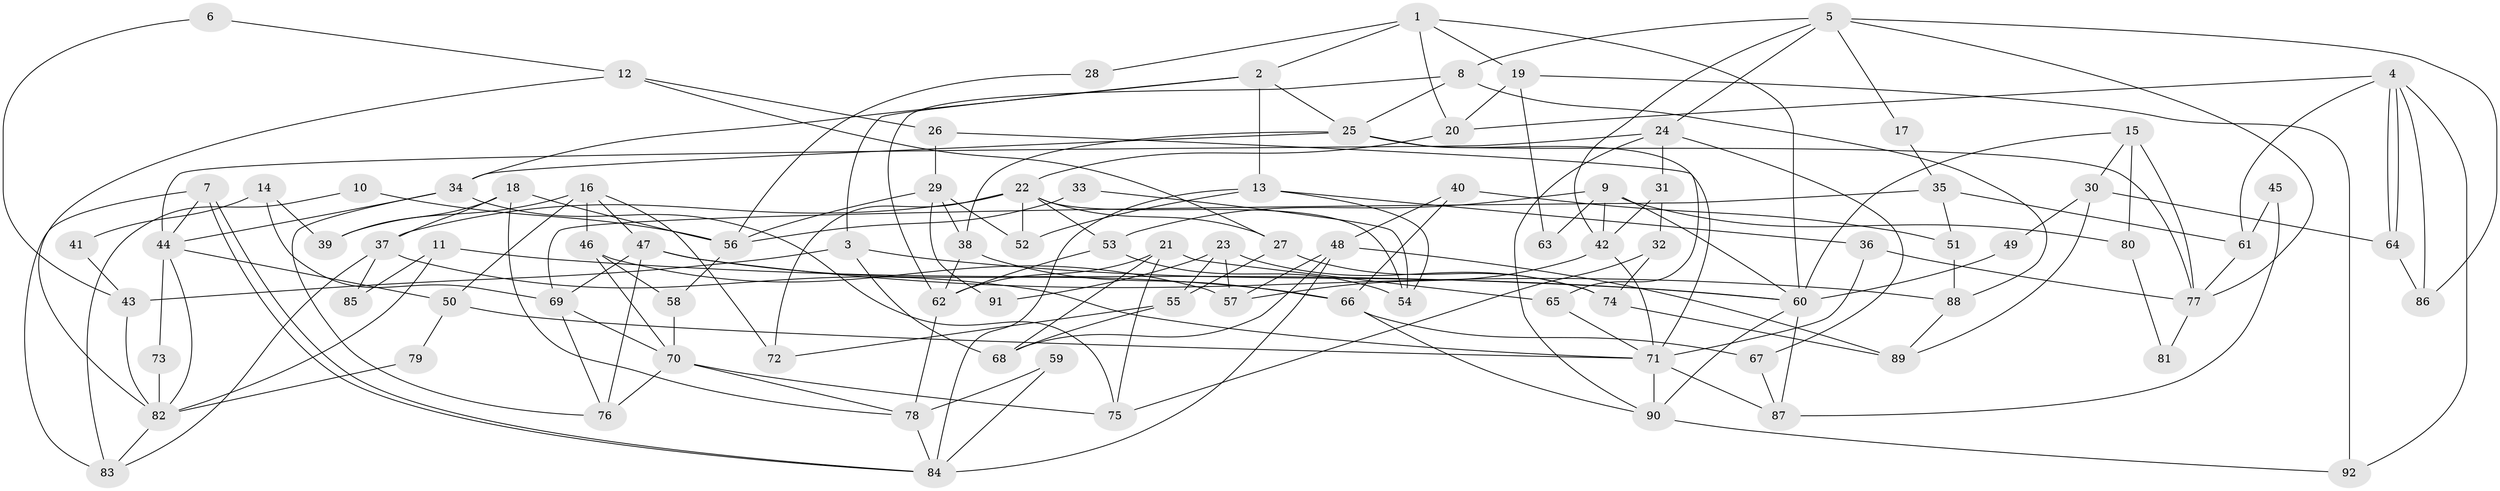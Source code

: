 // Generated by graph-tools (version 1.1) at 2025/51/03/09/25 04:51:20]
// undirected, 92 vertices, 184 edges
graph export_dot {
graph [start="1"]
  node [color=gray90,style=filled];
  1;
  2;
  3;
  4;
  5;
  6;
  7;
  8;
  9;
  10;
  11;
  12;
  13;
  14;
  15;
  16;
  17;
  18;
  19;
  20;
  21;
  22;
  23;
  24;
  25;
  26;
  27;
  28;
  29;
  30;
  31;
  32;
  33;
  34;
  35;
  36;
  37;
  38;
  39;
  40;
  41;
  42;
  43;
  44;
  45;
  46;
  47;
  48;
  49;
  50;
  51;
  52;
  53;
  54;
  55;
  56;
  57;
  58;
  59;
  60;
  61;
  62;
  63;
  64;
  65;
  66;
  67;
  68;
  69;
  70;
  71;
  72;
  73;
  74;
  75;
  76;
  77;
  78;
  79;
  80;
  81;
  82;
  83;
  84;
  85;
  86;
  87;
  88;
  89;
  90;
  91;
  92;
  1 -- 20;
  1 -- 60;
  1 -- 2;
  1 -- 19;
  1 -- 28;
  2 -- 34;
  2 -- 3;
  2 -- 13;
  2 -- 25;
  3 -- 68;
  3 -- 43;
  3 -- 60;
  4 -- 64;
  4 -- 64;
  4 -- 20;
  4 -- 61;
  4 -- 86;
  4 -- 92;
  5 -- 8;
  5 -- 77;
  5 -- 17;
  5 -- 24;
  5 -- 42;
  5 -- 86;
  6 -- 43;
  6 -- 12;
  7 -- 44;
  7 -- 84;
  7 -- 84;
  7 -- 83;
  8 -- 88;
  8 -- 25;
  8 -- 62;
  9 -- 60;
  9 -- 42;
  9 -- 53;
  9 -- 63;
  9 -- 80;
  10 -- 56;
  10 -- 83;
  11 -- 60;
  11 -- 82;
  11 -- 85;
  12 -- 27;
  12 -- 26;
  12 -- 82;
  13 -- 54;
  13 -- 36;
  13 -- 52;
  13 -- 84;
  14 -- 69;
  14 -- 39;
  14 -- 41;
  15 -- 60;
  15 -- 30;
  15 -- 77;
  15 -- 80;
  16 -- 46;
  16 -- 47;
  16 -- 39;
  16 -- 50;
  16 -- 72;
  17 -- 35;
  18 -- 37;
  18 -- 78;
  18 -- 39;
  18 -- 56;
  19 -- 92;
  19 -- 20;
  19 -- 63;
  20 -- 22;
  21 -- 68;
  21 -- 62;
  21 -- 65;
  21 -- 75;
  22 -- 53;
  22 -- 72;
  22 -- 27;
  22 -- 37;
  22 -- 52;
  22 -- 54;
  23 -- 57;
  23 -- 74;
  23 -- 55;
  23 -- 91;
  24 -- 44;
  24 -- 31;
  24 -- 67;
  24 -- 90;
  25 -- 65;
  25 -- 34;
  25 -- 38;
  25 -- 77;
  26 -- 71;
  26 -- 29;
  27 -- 74;
  27 -- 55;
  28 -- 56;
  29 -- 38;
  29 -- 52;
  29 -- 56;
  29 -- 91;
  30 -- 64;
  30 -- 89;
  30 -- 49;
  31 -- 42;
  31 -- 32;
  32 -- 75;
  32 -- 74;
  33 -- 54;
  33 -- 56;
  34 -- 76;
  34 -- 44;
  34 -- 75;
  35 -- 69;
  35 -- 61;
  35 -- 51;
  36 -- 77;
  36 -- 71;
  37 -- 83;
  37 -- 71;
  37 -- 85;
  38 -- 66;
  38 -- 62;
  40 -- 66;
  40 -- 48;
  40 -- 51;
  41 -- 43;
  42 -- 71;
  42 -- 57;
  43 -- 82;
  44 -- 50;
  44 -- 73;
  44 -- 82;
  45 -- 87;
  45 -- 61;
  46 -- 70;
  46 -- 58;
  46 -- 57;
  47 -- 76;
  47 -- 66;
  47 -- 69;
  47 -- 88;
  48 -- 84;
  48 -- 57;
  48 -- 68;
  48 -- 89;
  49 -- 60;
  50 -- 71;
  50 -- 79;
  51 -- 88;
  53 -- 62;
  53 -- 54;
  55 -- 68;
  55 -- 72;
  56 -- 58;
  58 -- 70;
  59 -- 78;
  59 -- 84;
  60 -- 90;
  60 -- 87;
  61 -- 77;
  62 -- 78;
  64 -- 86;
  65 -- 71;
  66 -- 67;
  66 -- 90;
  67 -- 87;
  69 -- 70;
  69 -- 76;
  70 -- 75;
  70 -- 78;
  70 -- 76;
  71 -- 87;
  71 -- 90;
  73 -- 82;
  74 -- 89;
  77 -- 81;
  78 -- 84;
  79 -- 82;
  80 -- 81;
  82 -- 83;
  88 -- 89;
  90 -- 92;
}
